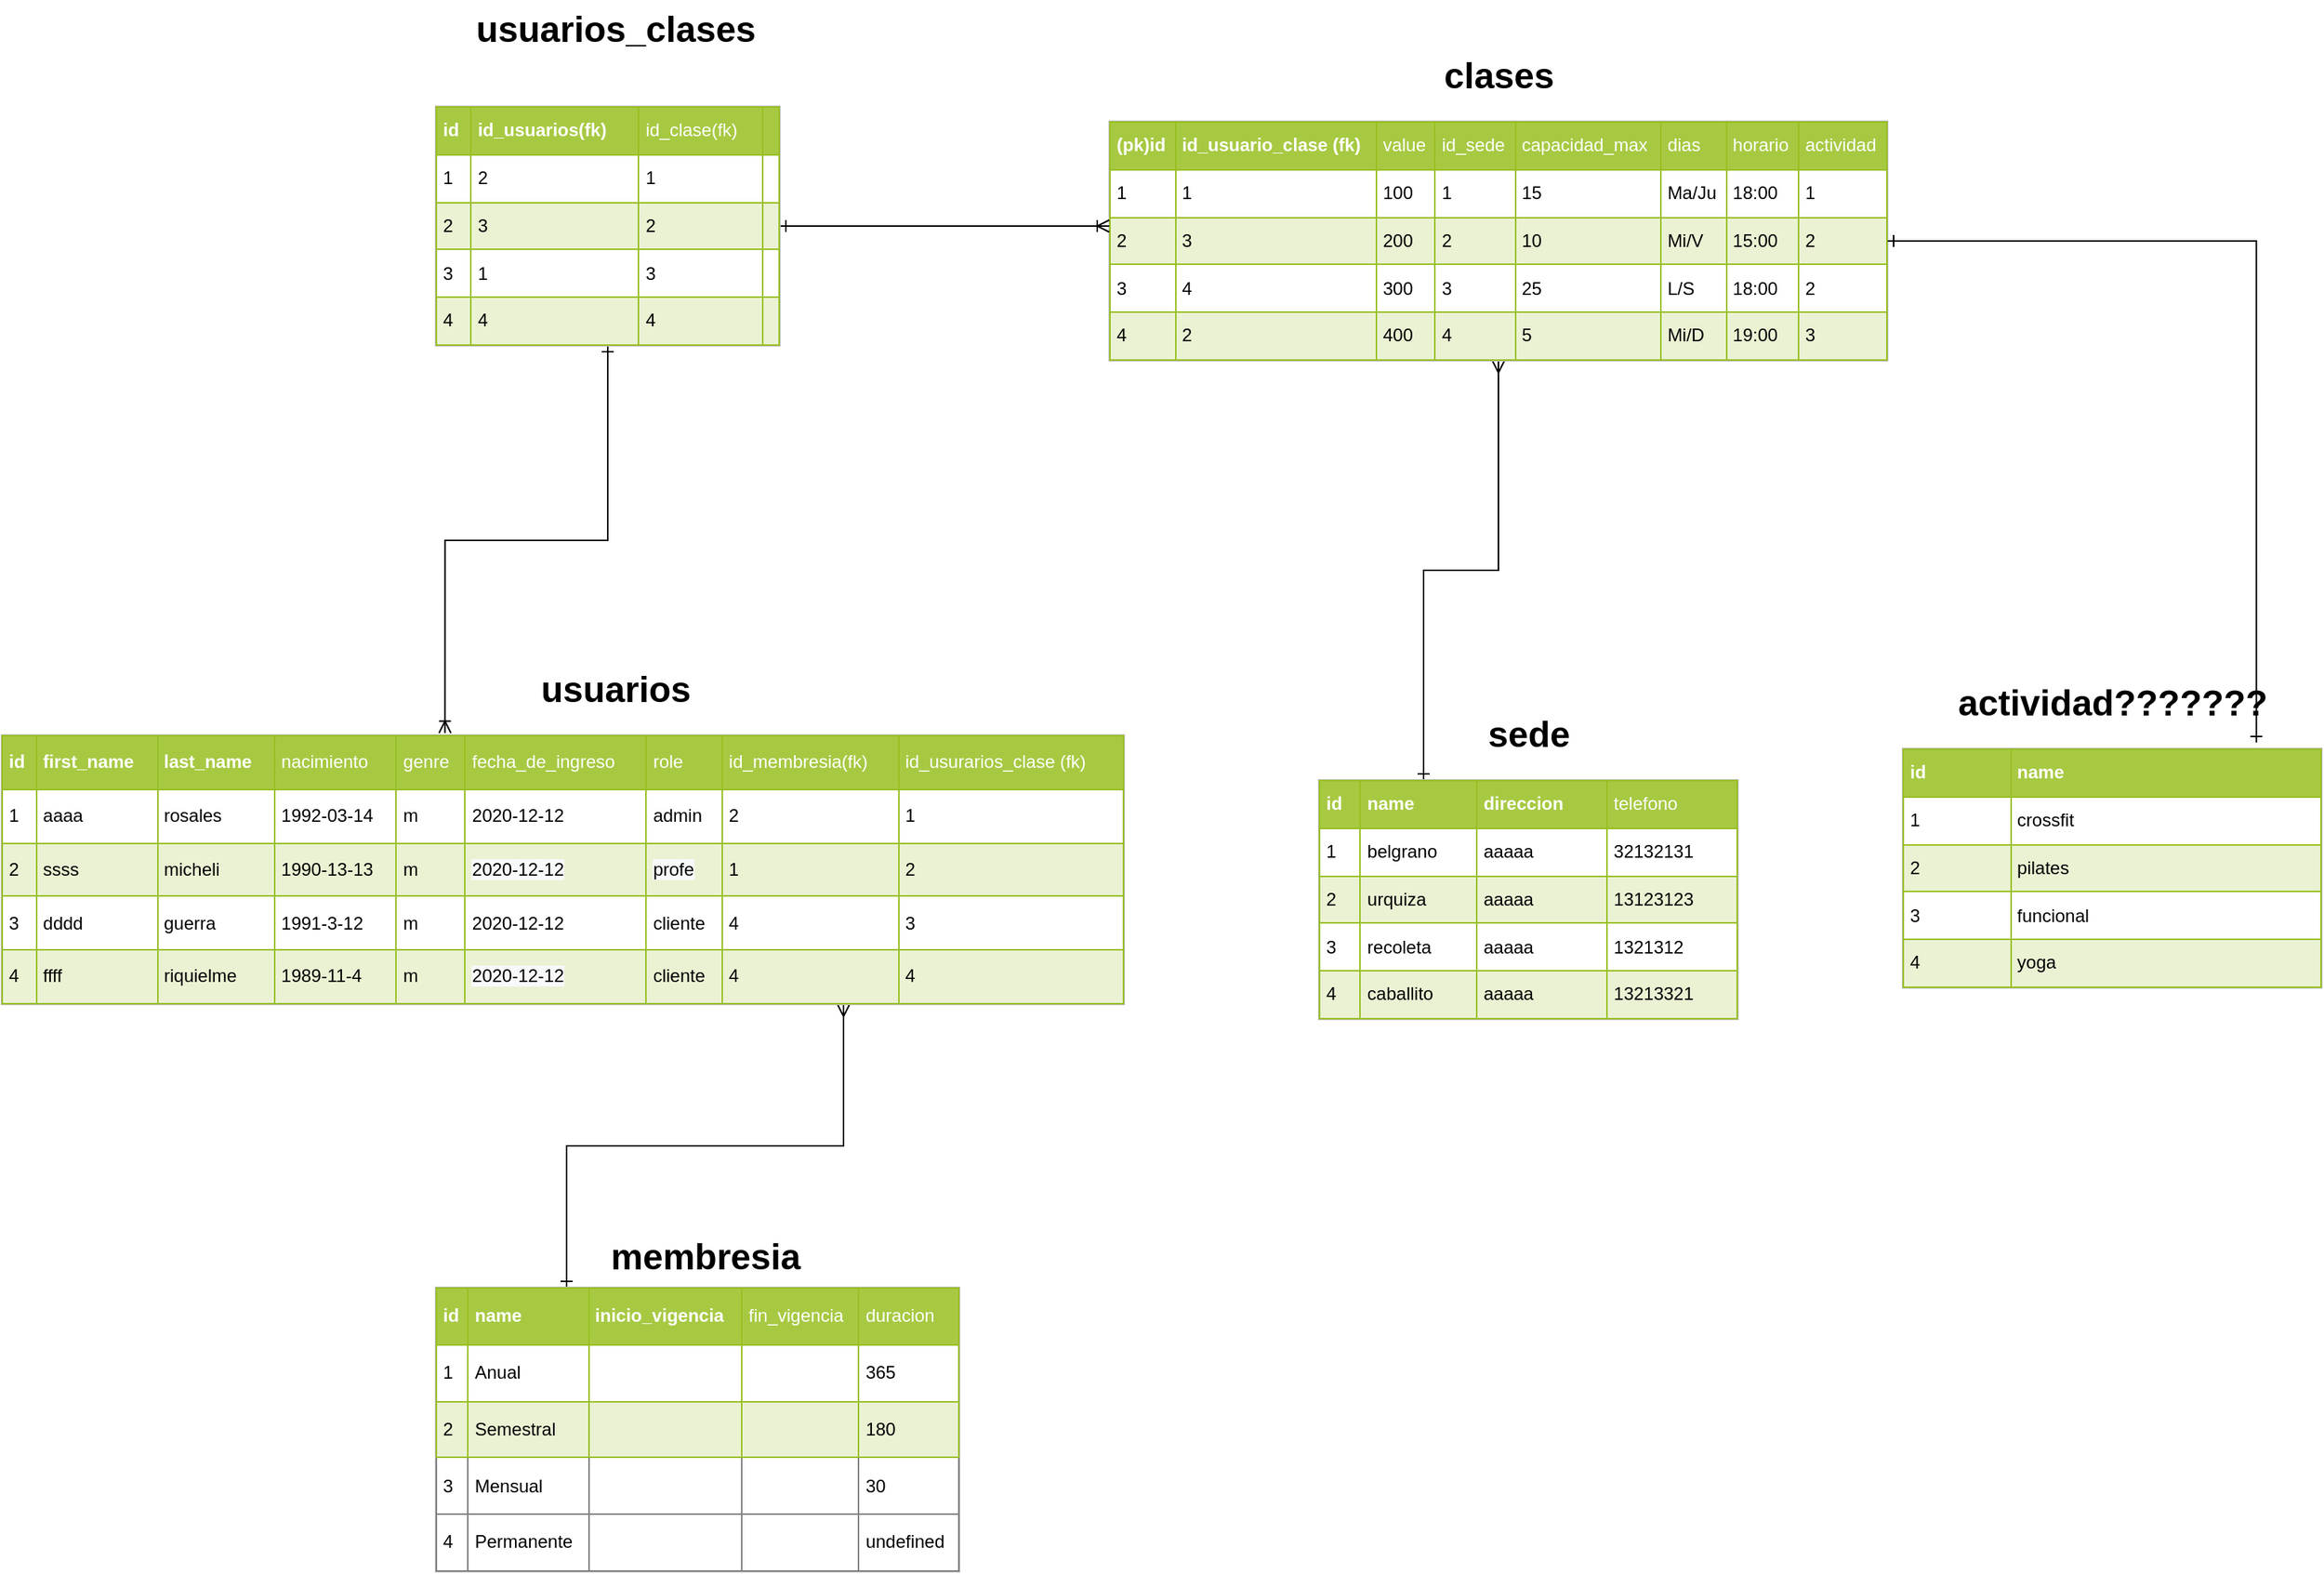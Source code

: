 <mxfile version="13.3.5" type="device"><diagram id="0NtiSybKZ7wH2OWDt5PK" name="Page-1"><mxGraphModel dx="889" dy="660" grid="1" gridSize="10" guides="1" tooltips="1" connect="1" arrows="1" fold="1" page="1" pageScale="1" pageWidth="827" pageHeight="1169" math="0" shadow="0"><root><mxCell id="0"/><mxCell id="1" parent="0"/><mxCell id="klfMsKA60MxxlM0_cK2C-6" value="&lt;table border=&quot;1&quot; width=&quot;100%&quot; cellpadding=&quot;4&quot; style=&quot;width: 100% ; height: 100% ; border-collapse: collapse&quot;&gt;&lt;tbody&gt;&lt;tr style=&quot;background-color: #a7c942 ; color: #ffffff ; border: 1px solid #98bf21&quot;&gt;&lt;th align=&quot;left&quot;&gt;id&lt;/th&gt;&lt;th align=&quot;left&quot;&gt;name&lt;/th&gt;&lt;/tr&gt;&lt;tr style=&quot;border: 1px solid #98bf21&quot;&gt;&lt;td&gt;1&lt;/td&gt;&lt;td&gt;crossfit&lt;/td&gt;&lt;/tr&gt;&lt;tr style=&quot;background-color: #eaf2d3 ; border: 1px solid #98bf21&quot;&gt;&lt;td&gt;2&lt;/td&gt;&lt;td&gt;pilates&lt;/td&gt;&lt;/tr&gt;&lt;tr style=&quot;border: 1px solid #98bf21&quot;&gt;&lt;td&gt;3&lt;/td&gt;&lt;td&gt;funcional&lt;/td&gt;&lt;/tr&gt;&lt;tr style=&quot;background-color: #eaf2d3 ; border: 1px solid #98bf21&quot;&gt;&lt;td&gt;4&lt;/td&gt;&lt;td&gt;yoga&lt;/td&gt;&lt;/tr&gt;&lt;/tbody&gt;&lt;/table&gt;" style="text;html=1;strokeColor=#c0c0c0;fillColor=#ffffff;overflow=fill;rounded=0;" parent="1" vertex="1"><mxGeometry x="1340" y="570" width="280" height="160" as="geometry"/></mxCell><mxCell id="klfMsKA60MxxlM0_cK2C-7" value="actividad???????" style="text;strokeColor=none;fillColor=none;html=1;fontSize=24;fontStyle=1;verticalAlign=middle;align=center;" parent="1" vertex="1"><mxGeometry x="1430" y="520" width="100" height="40" as="geometry"/></mxCell><mxCell id="PfGOW9zBciBnfxJ2lD9T-17" style="edgeStyle=orthogonalEdgeStyle;rounded=0;orthogonalLoop=1;jettySize=auto;html=1;exitX=0.5;exitY=1;exitDx=0;exitDy=0;entryX=0.25;entryY=0;entryDx=0;entryDy=0;startArrow=ERmany;startFill=0;endArrow=ERone;endFill=0;strokeWidth=1;" edge="1" parent="1" source="klfMsKA60MxxlM0_cK2C-8" target="klfMsKA60MxxlM0_cK2C-15"><mxGeometry relative="1" as="geometry"/></mxCell><mxCell id="klfMsKA60MxxlM0_cK2C-8" value="&lt;table border=&quot;1&quot; width=&quot;100%&quot; cellpadding=&quot;4&quot; style=&quot;width: 100% ; height: 100% ; border-collapse: collapse&quot;&gt;&lt;tbody&gt;&lt;tr style=&quot;background-color: #a7c942 ; color: #ffffff ; border: 1px solid #98bf21&quot;&gt;&lt;th align=&quot;left&quot;&gt;(pk)id&lt;/th&gt;&lt;th align=&quot;left&quot;&gt;id_usuario_clase (fk)&lt;/th&gt;&lt;td&gt;value&lt;/td&gt;&lt;td&gt;id_sede&lt;/td&gt;&lt;td&gt;capacidad_max&lt;/td&gt;&lt;td&gt;dias&lt;/td&gt;&lt;td&gt;horario&lt;/td&gt;&lt;td&gt;actividad&lt;/td&gt;&lt;/tr&gt;&lt;tr style=&quot;border: 1px solid #98bf21&quot;&gt;&lt;td&gt;1&lt;/td&gt;&lt;td&gt;1&lt;/td&gt;&lt;td&gt;100&lt;/td&gt;&lt;td&gt;1&lt;/td&gt;&lt;td&gt;15&lt;/td&gt;&lt;td&gt;Ma/Ju&lt;/td&gt;&lt;td&gt;18:00&lt;/td&gt;&lt;td&gt;1&lt;/td&gt;&lt;/tr&gt;&lt;tr style=&quot;background-color: #eaf2d3 ; border: 1px solid #98bf21&quot;&gt;&lt;td&gt;2&lt;br&gt;&lt;/td&gt;&lt;td&gt;3&lt;/td&gt;&lt;td&gt;200&lt;/td&gt;&lt;td&gt;2&lt;/td&gt;&lt;td&gt;10&lt;/td&gt;&lt;td&gt;Mi/V&lt;/td&gt;&lt;td&gt;15:00&lt;/td&gt;&lt;td&gt;2&lt;/td&gt;&lt;/tr&gt;&lt;tr style=&quot;border: 1px solid #98bf21&quot;&gt;&lt;td&gt;3&lt;/td&gt;&lt;td&gt;4&lt;/td&gt;&lt;td&gt;300&lt;/td&gt;&lt;td&gt;3&lt;/td&gt;&lt;td&gt;25&lt;/td&gt;&lt;td&gt;L/S&lt;/td&gt;&lt;td&gt;18:00&lt;/td&gt;&lt;td&gt;2&lt;/td&gt;&lt;/tr&gt;&lt;tr style=&quot;background-color: #eaf2d3 ; border: 1px solid #98bf21&quot;&gt;&lt;td&gt;4&lt;/td&gt;&lt;td&gt;2&lt;/td&gt;&lt;td&gt;400&lt;/td&gt;&lt;td&gt;4&lt;/td&gt;&lt;td&gt;5&lt;/td&gt;&lt;td&gt;Mi/D&lt;/td&gt;&lt;td&gt;19:00&lt;/td&gt;&lt;td&gt;3&lt;/td&gt;&lt;/tr&gt;&lt;/tbody&gt;&lt;/table&gt;" style="text;html=1;strokeColor=#c0c0c0;fillColor=#ffffff;overflow=fill;rounded=0;" parent="1" vertex="1"><mxGeometry x="810" y="151" width="520" height="160" as="geometry"/></mxCell><mxCell id="klfMsKA60MxxlM0_cK2C-9" value="clases" style="text;strokeColor=none;fillColor=none;html=1;fontSize=24;fontStyle=1;verticalAlign=middle;align=center;" parent="1" vertex="1"><mxGeometry x="950" y="101" width="240" height="40" as="geometry"/></mxCell><mxCell id="klfMsKA60MxxlM0_cK2C-15" value="&lt;table border=&quot;1&quot; width=&quot;100%&quot; cellpadding=&quot;4&quot; style=&quot;width: 100% ; height: 100% ; border-collapse: collapse&quot;&gt;&lt;tbody&gt;&lt;tr style=&quot;background-color: #a7c942 ; color: #ffffff ; border: 1px solid #98bf21&quot;&gt;&lt;th align=&quot;left&quot;&gt;id&lt;/th&gt;&lt;th align=&quot;left&quot;&gt;name&lt;/th&gt;&lt;th align=&quot;left&quot;&gt;direccion&lt;/th&gt;&lt;td&gt;telefono&lt;/td&gt;&lt;/tr&gt;&lt;tr style=&quot;border: 1px solid #98bf21&quot;&gt;&lt;td&gt;1&lt;/td&gt;&lt;td&gt;belgrano&lt;/td&gt;&lt;td&gt;aaaaa&lt;/td&gt;&lt;td&gt;32132131&lt;/td&gt;&lt;/tr&gt;&lt;tr style=&quot;background-color: #eaf2d3 ; border: 1px solid #98bf21&quot;&gt;&lt;td&gt;2&lt;/td&gt;&lt;td&gt;urquiza&lt;/td&gt;&lt;td&gt;aaaaa&lt;/td&gt;&lt;td&gt;13123123&lt;/td&gt;&lt;/tr&gt;&lt;tr style=&quot;border: 1px solid #98bf21&quot;&gt;&lt;td&gt;3&lt;/td&gt;&lt;td&gt;recoleta&lt;/td&gt;&lt;td&gt;aaaaa&lt;/td&gt;&lt;td&gt;1321312&lt;/td&gt;&lt;/tr&gt;&lt;tr style=&quot;background-color: #eaf2d3 ; border: 1px solid #98bf21&quot;&gt;&lt;td&gt;4&lt;/td&gt;&lt;td&gt;caballito&lt;/td&gt;&lt;td&gt;aaaaa&lt;/td&gt;&lt;td&gt;13213321&lt;/td&gt;&lt;/tr&gt;&lt;/tbody&gt;&lt;/table&gt;" style="text;html=1;strokeColor=#c0c0c0;fillColor=#ffffff;overflow=fill;rounded=0;" parent="1" vertex="1"><mxGeometry x="950" y="591" width="280" height="160" as="geometry"/></mxCell><mxCell id="klfMsKA60MxxlM0_cK2C-16" value="sede" style="text;strokeColor=none;fillColor=none;html=1;fontSize=24;fontStyle=1;verticalAlign=middle;align=center;" parent="1" vertex="1"><mxGeometry x="1040" y="541" width="100" height="40" as="geometry"/></mxCell><mxCell id="PfGOW9zBciBnfxJ2lD9T-16" style="edgeStyle=orthogonalEdgeStyle;rounded=0;orthogonalLoop=1;jettySize=auto;html=1;entryX=0.844;entryY=-0.025;entryDx=0;entryDy=0;entryPerimeter=0;startArrow=ERone;startFill=0;endArrow=ERone;endFill=0;strokeWidth=1;" edge="1" parent="1" source="klfMsKA60MxxlM0_cK2C-8" target="klfMsKA60MxxlM0_cK2C-6"><mxGeometry relative="1" as="geometry"/></mxCell><mxCell id="PfGOW9zBciBnfxJ2lD9T-18" style="edgeStyle=orthogonalEdgeStyle;rounded=0;orthogonalLoop=1;jettySize=auto;html=1;exitX=0.75;exitY=1;exitDx=0;exitDy=0;entryX=0.25;entryY=0;entryDx=0;entryDy=0;startArrow=ERmany;startFill=0;endArrow=ERone;endFill=0;strokeWidth=1;" edge="1" parent="1" source="klfMsKA60MxxlM0_cK2C-19" target="PfGOW9zBciBnfxJ2lD9T-5"><mxGeometry relative="1" as="geometry"/></mxCell><mxCell id="klfMsKA60MxxlM0_cK2C-19" value="&lt;table border=&quot;1&quot; width=&quot;100%&quot; cellpadding=&quot;4&quot; style=&quot;width: 100% ; height: 100% ; border-collapse: collapse&quot;&gt;&lt;tbody&gt;&lt;tr style=&quot;background-color: #a7c942 ; color: #ffffff ; border: 1px solid #98bf21&quot;&gt;&lt;th align=&quot;left&quot;&gt;id&lt;/th&gt;&lt;th align=&quot;left&quot;&gt;first_name&lt;/th&gt;&lt;th align=&quot;left&quot;&gt;last_name&lt;/th&gt;&lt;td&gt;nacimiento&lt;/td&gt;&lt;td&gt;genre&lt;/td&gt;&lt;td&gt;fecha_de_ingreso&lt;/td&gt;&lt;td&gt;role&lt;/td&gt;&lt;td&gt;id_membresia(fk)&lt;/td&gt;&lt;td&gt;id_usurarios_clase (fk)&lt;/td&gt;&lt;/tr&gt;&lt;tr style=&quot;border: 1px solid #98bf21&quot;&gt;&lt;td&gt;1&lt;/td&gt;&lt;td&gt;aaaa&lt;/td&gt;&lt;td&gt;rosales&lt;/td&gt;&lt;td&gt;1992-03-14&lt;/td&gt;&lt;td&gt;m&lt;/td&gt;&lt;td&gt;2020-12-12&lt;/td&gt;&lt;td&gt;admin&lt;/td&gt;&lt;td&gt;2&lt;/td&gt;&lt;td&gt;1&lt;/td&gt;&lt;/tr&gt;&lt;tr style=&quot;background-color: #eaf2d3 ; border: 1px solid #98bf21&quot;&gt;&lt;td&gt;2&lt;/td&gt;&lt;td&gt;ssss&lt;/td&gt;&lt;td&gt;micheli&lt;/td&gt;&lt;td&gt;1990-13-13&lt;/td&gt;&lt;td&gt;m&lt;/td&gt;&lt;td&gt;&lt;span style=&quot;background-color: rgb(248 , 249 , 250)&quot;&gt;2020-12-12&lt;/span&gt;&lt;br&gt;&lt;/td&gt;&lt;td&gt;&lt;span style=&quot;background-color: rgb(248 , 249 , 250)&quot;&gt;profe&lt;/span&gt;&lt;/td&gt;&lt;td&gt;1&lt;/td&gt;&lt;td&gt;2&lt;/td&gt;&lt;/tr&gt;&lt;tr style=&quot;border: 1px solid #98bf21&quot;&gt;&lt;td&gt;3&lt;/td&gt;&lt;td&gt;dddd&lt;/td&gt;&lt;td&gt;guerra&lt;/td&gt;&lt;td&gt;1991-3-12&lt;/td&gt;&lt;td&gt;m&lt;/td&gt;&lt;td&gt;2020-12-12&lt;br&gt;&lt;/td&gt;&lt;td&gt;cliente&lt;/td&gt;&lt;td&gt;4&lt;/td&gt;&lt;td&gt;3&lt;/td&gt;&lt;/tr&gt;&lt;tr style=&quot;background-color: #eaf2d3 ; border: 1px solid #98bf21&quot;&gt;&lt;td&gt;4&lt;/td&gt;&lt;td&gt;ffff&lt;/td&gt;&lt;td&gt;riquielme&lt;/td&gt;&lt;td&gt;1989-11-4&lt;/td&gt;&lt;td&gt;m&lt;/td&gt;&lt;td&gt;&lt;span style=&quot;background-color: rgb(248 , 249 , 250)&quot;&gt;2020-12-12&lt;/span&gt;&lt;br&gt;&lt;/td&gt;&lt;td&gt;cliente&lt;/td&gt;&lt;td&gt;4&lt;/td&gt;&lt;td&gt;4&lt;/td&gt;&lt;/tr&gt;&lt;/tbody&gt;&lt;/table&gt;" style="text;html=1;strokeColor=#c0c0c0;fillColor=#ffffff;overflow=fill;rounded=0;" parent="1" vertex="1"><mxGeometry x="70" y="561" width="750" height="180" as="geometry"/></mxCell><mxCell id="klfMsKA60MxxlM0_cK2C-20" value="usuarios" style="text;strokeColor=none;fillColor=none;html=1;fontSize=24;fontStyle=1;verticalAlign=middle;align=center;" parent="1" vertex="1"><mxGeometry x="430" y="511" width="100" height="40" as="geometry"/></mxCell><mxCell id="PfGOW9zBciBnfxJ2lD9T-14" style="edgeStyle=orthogonalEdgeStyle;rounded=0;orthogonalLoop=1;jettySize=auto;html=1;exitX=1;exitY=0.5;exitDx=0;exitDy=0;endArrow=ERoneToMany;endFill=0;startArrow=ERone;startFill=0;strokeWidth=1;" edge="1" parent="1" source="klfMsKA60MxxlM0_cK2C-21" target="klfMsKA60MxxlM0_cK2C-8"><mxGeometry relative="1" as="geometry"><mxPoint x="770" y="221" as="targetPoint"/><Array as="points"><mxPoint x="750" y="221"/><mxPoint x="750" y="221"/></Array></mxGeometry></mxCell><mxCell id="PfGOW9zBciBnfxJ2lD9T-15" style="edgeStyle=orthogonalEdgeStyle;rounded=0;orthogonalLoop=1;jettySize=auto;html=1;exitX=0.5;exitY=1;exitDx=0;exitDy=0;startArrow=ERone;startFill=0;endArrow=ERoneToMany;endFill=0;strokeWidth=1;entryX=0.395;entryY=-0.007;entryDx=0;entryDy=0;entryPerimeter=0;" edge="1" parent="1" source="klfMsKA60MxxlM0_cK2C-21" target="klfMsKA60MxxlM0_cK2C-19"><mxGeometry relative="1" as="geometry"/></mxCell><mxCell id="klfMsKA60MxxlM0_cK2C-21" value="&lt;table border=&quot;1&quot; width=&quot;100%&quot; cellpadding=&quot;4&quot; style=&quot;width: 100% ; height: 100% ; border-collapse: collapse&quot;&gt;&lt;tbody&gt;&lt;tr style=&quot;background-color: #a7c942 ; color: #ffffff ; border: 1px solid #98bf21&quot;&gt;&lt;th align=&quot;left&quot;&gt;id&lt;/th&gt;&lt;th align=&quot;left&quot;&gt;id_usuarios(fk)&lt;/th&gt;&lt;td&gt;id_clase(fk)&lt;/td&gt;&lt;td&gt;&lt;br&gt;&lt;/td&gt;&lt;/tr&gt;&lt;tr style=&quot;border: 1px solid #98bf21&quot;&gt;&lt;td&gt;1&lt;/td&gt;&lt;td&gt;2&lt;/td&gt;&lt;td&gt;1&lt;/td&gt;&lt;td&gt;&lt;br&gt;&lt;/td&gt;&lt;/tr&gt;&lt;tr style=&quot;background-color: #eaf2d3 ; border: 1px solid #98bf21&quot;&gt;&lt;td&gt;2&lt;/td&gt;&lt;td&gt;3&lt;/td&gt;&lt;td&gt;2&lt;/td&gt;&lt;td&gt;&lt;br&gt;&lt;/td&gt;&lt;/tr&gt;&lt;tr style=&quot;border: 1px solid #98bf21&quot;&gt;&lt;td&gt;3&lt;/td&gt;&lt;td&gt;1&lt;/td&gt;&lt;td&gt;3&lt;/td&gt;&lt;td&gt;&lt;br&gt;&lt;/td&gt;&lt;/tr&gt;&lt;tr style=&quot;background-color: #eaf2d3 ; border: 1px solid #98bf21&quot;&gt;&lt;td&gt;4&lt;/td&gt;&lt;td&gt;4&lt;/td&gt;&lt;td&gt;4&lt;/td&gt;&lt;td&gt;&lt;br&gt;&lt;/td&gt;&lt;/tr&gt;&lt;/tbody&gt;&lt;/table&gt;" style="text;html=1;strokeColor=#c0c0c0;fillColor=#ffffff;overflow=fill;rounded=0;" parent="1" vertex="1"><mxGeometry x="360" y="141" width="230" height="160" as="geometry"/></mxCell><mxCell id="klfMsKA60MxxlM0_cK2C-22" value="usuarios_clases" style="text;strokeColor=none;fillColor=none;html=1;fontSize=24;fontStyle=1;verticalAlign=middle;align=center;" parent="1" vertex="1"><mxGeometry x="430" y="70" width="100" height="40" as="geometry"/></mxCell><mxCell id="PfGOW9zBciBnfxJ2lD9T-4" value="membresia" style="text;strokeColor=none;fillColor=none;html=1;fontSize=24;fontStyle=1;verticalAlign=middle;align=center;" vertex="1" parent="1"><mxGeometry x="490" y="890" width="100" height="40" as="geometry"/></mxCell><mxCell id="PfGOW9zBciBnfxJ2lD9T-5" value="&lt;table border=&quot;1&quot; width=&quot;100%&quot; cellpadding=&quot;4&quot; style=&quot;width: 100% ; height: 100% ; border-collapse: collapse&quot;&gt;&lt;tbody&gt;&lt;tr style=&quot;background-color: #a7c942 ; color: #ffffff ; border: 1px solid #98bf21&quot;&gt;&lt;th align=&quot;left&quot;&gt;id&lt;/th&gt;&lt;th align=&quot;left&quot;&gt;name&lt;/th&gt;&lt;th align=&quot;left&quot;&gt;inicio_vigencia&lt;/th&gt;&lt;td&gt;fin_vigencia&lt;/td&gt;&lt;td&gt;duracion&lt;/td&gt;&lt;/tr&gt;&lt;tr style=&quot;border: 1px solid #98bf21&quot;&gt;&lt;td&gt;1&lt;/td&gt;&lt;td&gt;Anual&lt;/td&gt;&lt;td&gt;&lt;br&gt;&lt;/td&gt;&lt;td&gt;&lt;br&gt;&lt;/td&gt;&lt;td&gt;365&lt;/td&gt;&lt;/tr&gt;&lt;tr style=&quot;background-color: #eaf2d3 ; border: 1px solid #98bf21&quot;&gt;&lt;td&gt;2&lt;/td&gt;&lt;td&gt;Semestral&lt;/td&gt;&lt;td&gt;&lt;br&gt;&lt;/td&gt;&lt;td&gt;&lt;br&gt;&lt;/td&gt;&lt;td&gt;180&lt;/td&gt;&lt;/tr&gt;&lt;tr&gt;&lt;td&gt;3&lt;/td&gt;&lt;td&gt;Mensual&lt;br&gt;&lt;/td&gt;&lt;td&gt;&lt;br&gt;&lt;/td&gt;&lt;td&gt;&lt;br&gt;&lt;/td&gt;&lt;td&gt;30&lt;/td&gt;&lt;/tr&gt;&lt;tr&gt;&lt;td&gt;4&lt;/td&gt;&lt;td&gt;Permanente&lt;/td&gt;&lt;td&gt;&lt;br&gt;&lt;/td&gt;&lt;td&gt;&lt;br&gt;&lt;/td&gt;&lt;td&gt;undefined&lt;/td&gt;&lt;/tr&gt;&lt;/tbody&gt;&lt;/table&gt;" style="text;html=1;strokeColor=#c0c0c0;fillColor=#ffffff;overflow=fill;rounded=0;" vertex="1" parent="1"><mxGeometry x="360" y="930" width="350" height="190" as="geometry"/></mxCell></root></mxGraphModel></diagram></mxfile>